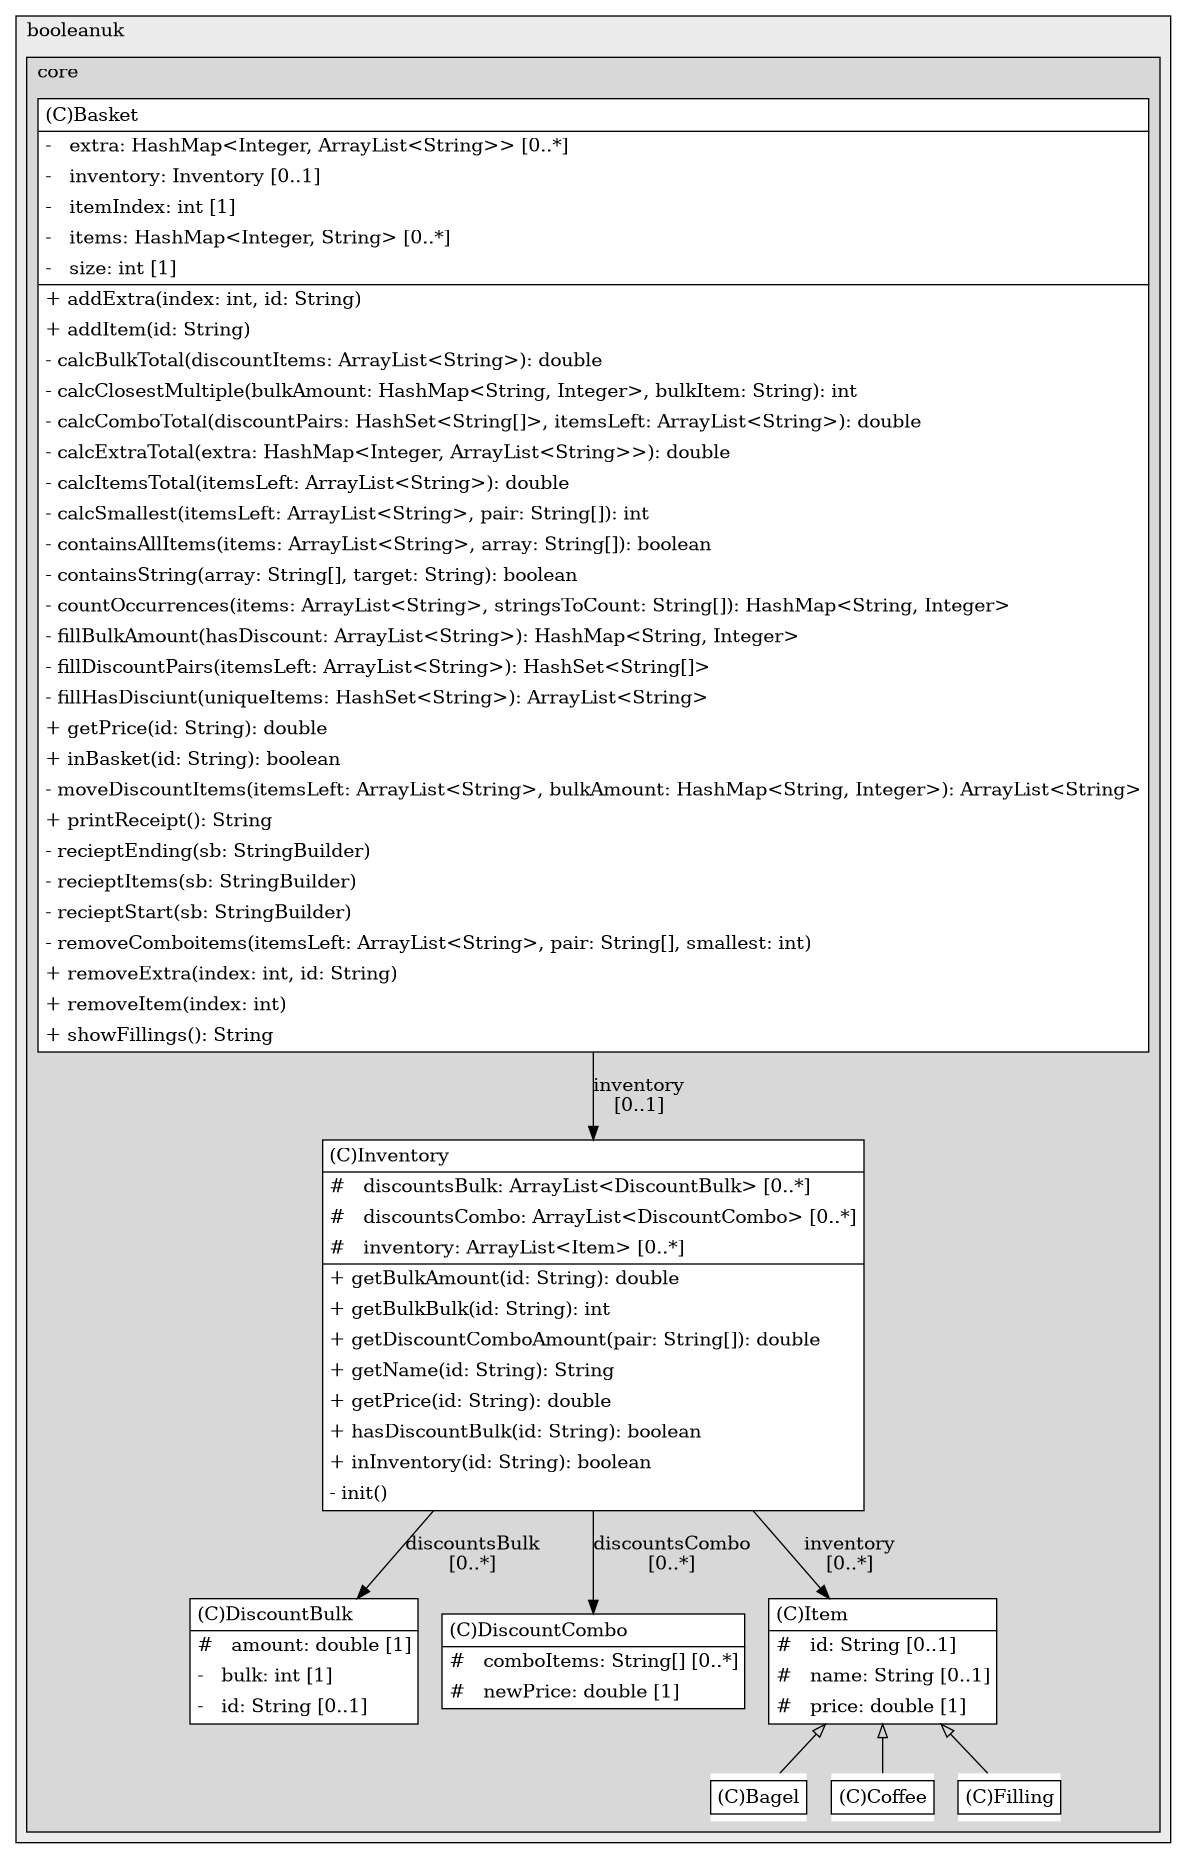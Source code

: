 @startuml

/' diagram meta data start
config=StructureConfiguration;
{
  "projectClassification": {
    "searchMode": "OpenProject", // OpenProject, AllProjects
    "includedProjects": "",
    "pathEndKeywords": "*.impl",
    "isClientPath": "",
    "isClientName": "",
    "isTestPath": "",
    "isTestName": "",
    "isMappingPath": "",
    "isMappingName": "",
    "isDataAccessPath": "",
    "isDataAccessName": "",
    "isDataStructurePath": "",
    "isDataStructureName": "",
    "isInterfaceStructuresPath": "",
    "isInterfaceStructuresName": "",
    "isEntryPointPath": "",
    "isEntryPointName": "",
    "treatFinalFieldsAsMandatory": false
  },
  "graphRestriction": {
    "classPackageExcludeFilter": "",
    "classPackageIncludeFilter": "",
    "classNameExcludeFilter": "",
    "classNameIncludeFilter": "",
    "methodNameExcludeFilter": "",
    "methodNameIncludeFilter": "",
    "removeByInheritance": "", // inheritance/annotation based filtering is done in a second step
    "removeByAnnotation": "",
    "removeByClassPackage": "", // cleanup the graph after inheritance/annotation based filtering is done
    "removeByClassName": "",
    "cutMappings": false,
    "cutEnum": true,
    "cutTests": true,
    "cutClient": true,
    "cutDataAccess": false,
    "cutInterfaceStructures": false,
    "cutDataStructures": false,
    "cutGetterAndSetter": true,
    "cutConstructors": true
  },
  "graphTraversal": {
    "forwardDepth": 6,
    "backwardDepth": 6,
    "classPackageExcludeFilter": "",
    "classPackageIncludeFilter": "",
    "classNameExcludeFilter": "",
    "classNameIncludeFilter": "",
    "methodNameExcludeFilter": "",
    "methodNameIncludeFilter": "",
    "hideMappings": false,
    "hideDataStructures": false,
    "hidePrivateMethods": true,
    "hideInterfaceCalls": true, // indirection: implementation -> interface (is hidden) -> implementation
    "onlyShowApplicationEntryPoints": false, // root node is included
    "useMethodCallsForStructureDiagram": "ForwardOnly" // ForwardOnly, BothDirections, No
  },
  "details": {
    "aggregation": "GroupByClass", // ByClass, GroupByClass, None
    "showClassGenericTypes": true,
    "showMethods": true,
    "showMethodParameterNames": true,
    "showMethodParameterTypes": true,
    "showMethodReturnType": true,
    "showPackageLevels": 2,
    "showDetailedClassStructure": true
  },
  "rootClass": "com.booleanuk.core.Basket",
  "extensionCallbackMethod": "" // qualified.class.name#methodName - signature: public static String method(String)
}
diagram meta data end '/



digraph g {
    rankdir="TB"
    splines=polyline
    

'nodes 
subgraph cluster_2058424510 { 
   	label=booleanuk
	labeljust=l
	fillcolor="#ececec"
	style=filled
   
   subgraph cluster_543727311 { 
   	label=core
	labeljust=l
	fillcolor="#d8d8d8"
	style=filled
   
   Bagel1325589212[
	label=<<TABLE BORDER="1" CELLBORDER="0" CELLPADDING="4" CELLSPACING="0">
<TR><TD ALIGN="LEFT" >(C)Bagel</TD></TR>
</TABLE>>
	style=filled
	margin=0
	shape=plaintext
	fillcolor="#FFFFFF"
];

Basket1325589212[
	label=<<TABLE BORDER="1" CELLBORDER="0" CELLPADDING="4" CELLSPACING="0">
<TR><TD ALIGN="LEFT" >(C)Basket</TD></TR>
<HR/>
<TR><TD ALIGN="LEFT" >-   extra: HashMap&lt;Integer, ArrayList&lt;String&gt;&gt; [0..*]</TD></TR>
<TR><TD ALIGN="LEFT" >-   inventory: Inventory [0..1]</TD></TR>
<TR><TD ALIGN="LEFT" >-   itemIndex: int [1]</TD></TR>
<TR><TD ALIGN="LEFT" >-   items: HashMap&lt;Integer, String&gt; [0..*]</TD></TR>
<TR><TD ALIGN="LEFT" >-   size: int [1]</TD></TR>
<HR/>
<TR><TD ALIGN="LEFT" >+ addExtra(index: int, id: String)</TD></TR>
<TR><TD ALIGN="LEFT" >+ addItem(id: String)</TD></TR>
<TR><TD ALIGN="LEFT" >- calcBulkTotal(discountItems: ArrayList&lt;String&gt;): double</TD></TR>
<TR><TD ALIGN="LEFT" >- calcClosestMultiple(bulkAmount: HashMap&lt;String, Integer&gt;, bulkItem: String): int</TD></TR>
<TR><TD ALIGN="LEFT" >- calcComboTotal(discountPairs: HashSet&lt;String[]&gt;, itemsLeft: ArrayList&lt;String&gt;): double</TD></TR>
<TR><TD ALIGN="LEFT" >- calcExtraTotal(extra: HashMap&lt;Integer, ArrayList&lt;String&gt;&gt;): double</TD></TR>
<TR><TD ALIGN="LEFT" >- calcItemsTotal(itemsLeft: ArrayList&lt;String&gt;): double</TD></TR>
<TR><TD ALIGN="LEFT" >- calcSmallest(itemsLeft: ArrayList&lt;String&gt;, pair: String[]): int</TD></TR>
<TR><TD ALIGN="LEFT" >- containsAllItems(items: ArrayList&lt;String&gt;, array: String[]): boolean</TD></TR>
<TR><TD ALIGN="LEFT" >- containsString(array: String[], target: String): boolean</TD></TR>
<TR><TD ALIGN="LEFT" >- countOccurrences(items: ArrayList&lt;String&gt;, stringsToCount: String[]): HashMap&lt;String, Integer&gt;</TD></TR>
<TR><TD ALIGN="LEFT" >- fillBulkAmount(hasDiscount: ArrayList&lt;String&gt;): HashMap&lt;String, Integer&gt;</TD></TR>
<TR><TD ALIGN="LEFT" >- fillDiscountPairs(itemsLeft: ArrayList&lt;String&gt;): HashSet&lt;String[]&gt;</TD></TR>
<TR><TD ALIGN="LEFT" >- fillHasDisciunt(uniqueItems: HashSet&lt;String&gt;): ArrayList&lt;String&gt;</TD></TR>
<TR><TD ALIGN="LEFT" >+ getPrice(id: String): double</TD></TR>
<TR><TD ALIGN="LEFT" >+ inBasket(id: String): boolean</TD></TR>
<TR><TD ALIGN="LEFT" >- moveDiscountItems(itemsLeft: ArrayList&lt;String&gt;, bulkAmount: HashMap&lt;String, Integer&gt;): ArrayList&lt;String&gt;</TD></TR>
<TR><TD ALIGN="LEFT" >+ printReceipt(): String</TD></TR>
<TR><TD ALIGN="LEFT" >- recieptEnding(sb: StringBuilder)</TD></TR>
<TR><TD ALIGN="LEFT" >- recieptItems(sb: StringBuilder)</TD></TR>
<TR><TD ALIGN="LEFT" >- recieptStart(sb: StringBuilder)</TD></TR>
<TR><TD ALIGN="LEFT" >- removeComboitems(itemsLeft: ArrayList&lt;String&gt;, pair: String[], smallest: int)</TD></TR>
<TR><TD ALIGN="LEFT" >+ removeExtra(index: int, id: String)</TD></TR>
<TR><TD ALIGN="LEFT" >+ removeItem(index: int)</TD></TR>
<TR><TD ALIGN="LEFT" >+ showFillings(): String</TD></TR>
</TABLE>>
	style=filled
	margin=0
	shape=plaintext
	fillcolor="#FFFFFF"
];

Coffee1325589212[
	label=<<TABLE BORDER="1" CELLBORDER="0" CELLPADDING="4" CELLSPACING="0">
<TR><TD ALIGN="LEFT" >(C)Coffee</TD></TR>
</TABLE>>
	style=filled
	margin=0
	shape=plaintext
	fillcolor="#FFFFFF"
];

DiscountBulk1325589212[
	label=<<TABLE BORDER="1" CELLBORDER="0" CELLPADDING="4" CELLSPACING="0">
<TR><TD ALIGN="LEFT" >(C)DiscountBulk</TD></TR>
<HR/>
<TR><TD ALIGN="LEFT" >#   amount: double [1]</TD></TR>
<TR><TD ALIGN="LEFT" >-   bulk: int [1]</TD></TR>
<TR><TD ALIGN="LEFT" >-   id: String [0..1]</TD></TR>
</TABLE>>
	style=filled
	margin=0
	shape=plaintext
	fillcolor="#FFFFFF"
];

DiscountCombo1325589212[
	label=<<TABLE BORDER="1" CELLBORDER="0" CELLPADDING="4" CELLSPACING="0">
<TR><TD ALIGN="LEFT" >(C)DiscountCombo</TD></TR>
<HR/>
<TR><TD ALIGN="LEFT" >#   comboItems: String[] [0..*]</TD></TR>
<TR><TD ALIGN="LEFT" >#   newPrice: double [1]</TD></TR>
</TABLE>>
	style=filled
	margin=0
	shape=plaintext
	fillcolor="#FFFFFF"
];

Filling1325589212[
	label=<<TABLE BORDER="1" CELLBORDER="0" CELLPADDING="4" CELLSPACING="0">
<TR><TD ALIGN="LEFT" >(C)Filling</TD></TR>
</TABLE>>
	style=filled
	margin=0
	shape=plaintext
	fillcolor="#FFFFFF"
];

Inventory1325589212[
	label=<<TABLE BORDER="1" CELLBORDER="0" CELLPADDING="4" CELLSPACING="0">
<TR><TD ALIGN="LEFT" >(C)Inventory</TD></TR>
<HR/>
<TR><TD ALIGN="LEFT" >#   discountsBulk: ArrayList&lt;DiscountBulk&gt; [0..*]</TD></TR>
<TR><TD ALIGN="LEFT" >#   discountsCombo: ArrayList&lt;DiscountCombo&gt; [0..*]</TD></TR>
<TR><TD ALIGN="LEFT" >#   inventory: ArrayList&lt;Item&gt; [0..*]</TD></TR>
<HR/>
<TR><TD ALIGN="LEFT" >+ getBulkAmount(id: String): double</TD></TR>
<TR><TD ALIGN="LEFT" >+ getBulkBulk(id: String): int</TD></TR>
<TR><TD ALIGN="LEFT" >+ getDiscountComboAmount(pair: String[]): double</TD></TR>
<TR><TD ALIGN="LEFT" >+ getName(id: String): String</TD></TR>
<TR><TD ALIGN="LEFT" >+ getPrice(id: String): double</TD></TR>
<TR><TD ALIGN="LEFT" >+ hasDiscountBulk(id: String): boolean</TD></TR>
<TR><TD ALIGN="LEFT" >+ inInventory(id: String): boolean</TD></TR>
<TR><TD ALIGN="LEFT" >- init()</TD></TR>
</TABLE>>
	style=filled
	margin=0
	shape=plaintext
	fillcolor="#FFFFFF"
];

Item1325589212[
	label=<<TABLE BORDER="1" CELLBORDER="0" CELLPADDING="4" CELLSPACING="0">
<TR><TD ALIGN="LEFT" >(C)Item</TD></TR>
<HR/>
<TR><TD ALIGN="LEFT" >#   id: String [0..1]</TD></TR>
<TR><TD ALIGN="LEFT" >#   name: String [0..1]</TD></TR>
<TR><TD ALIGN="LEFT" >#   price: double [1]</TD></TR>
</TABLE>>
	style=filled
	margin=0
	shape=plaintext
	fillcolor="#FFFFFF"
];
} 
} 

'edges    
Basket1325589212 -> Inventory1325589212[label="inventory
[0..1]"];
Inventory1325589212 -> DiscountBulk1325589212[label="discountsBulk
[0..*]"];
Inventory1325589212 -> DiscountCombo1325589212[label="discountsCombo
[0..*]"];
Inventory1325589212 -> Item1325589212[label="inventory
[0..*]"];
Item1325589212 -> Bagel1325589212[arrowhead=none, arrowtail=empty, dir=both];
Item1325589212 -> Coffee1325589212[arrowhead=none, arrowtail=empty, dir=both];
Item1325589212 -> Filling1325589212[arrowhead=none, arrowtail=empty, dir=both];
    
}
@enduml